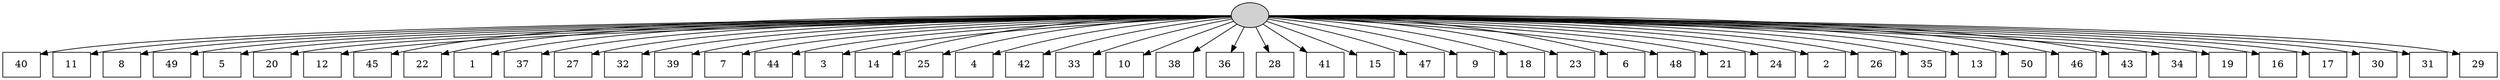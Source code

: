 digraph G {
0[style=filled, fillcolor=grey82, label=""];
1[shape=box,style=filled, fillcolor=white,label="40\n"];
2[shape=box,style=filled, fillcolor=white,label="11\n"];
3[shape=box,style=filled, fillcolor=white,label="8\n"];
4[shape=box,style=filled, fillcolor=white,label="49\n"];
5[shape=box,style=filled, fillcolor=white,label="5\n"];
6[shape=box,style=filled, fillcolor=white,label="20\n"];
7[shape=box,style=filled, fillcolor=white,label="12\n"];
8[shape=box,style=filled, fillcolor=white,label="45\n"];
9[shape=box,style=filled, fillcolor=white,label="22\n"];
10[shape=box,style=filled, fillcolor=white,label="1\n"];
11[shape=box,style=filled, fillcolor=white,label="37\n"];
12[shape=box,style=filled, fillcolor=white,label="27\n"];
13[shape=box,style=filled, fillcolor=white,label="32\n"];
14[shape=box,style=filled, fillcolor=white,label="39\n"];
15[shape=box,style=filled, fillcolor=white,label="7\n"];
16[shape=box,style=filled, fillcolor=white,label="44\n"];
17[shape=box,style=filled, fillcolor=white,label="3\n"];
18[shape=box,style=filled, fillcolor=white,label="14\n"];
19[shape=box,style=filled, fillcolor=white,label="25\n"];
20[shape=box,style=filled, fillcolor=white,label="4\n"];
21[shape=box,style=filled, fillcolor=white,label="42\n"];
22[shape=box,style=filled, fillcolor=white,label="33\n"];
23[shape=box,style=filled, fillcolor=white,label="10\n"];
24[shape=box,style=filled, fillcolor=white,label="38\n"];
25[shape=box,style=filled, fillcolor=white,label="36\n"];
26[shape=box,style=filled, fillcolor=white,label="28\n"];
27[shape=box,style=filled, fillcolor=white,label="41\n"];
28[shape=box,style=filled, fillcolor=white,label="15\n"];
29[shape=box,style=filled, fillcolor=white,label="47\n"];
30[shape=box,style=filled, fillcolor=white,label="9\n"];
31[shape=box,style=filled, fillcolor=white,label="18\n"];
32[shape=box,style=filled, fillcolor=white,label="23\n"];
33[shape=box,style=filled, fillcolor=white,label="6\n"];
34[shape=box,style=filled, fillcolor=white,label="48\n"];
35[shape=box,style=filled, fillcolor=white,label="21\n"];
36[shape=box,style=filled, fillcolor=white,label="24\n"];
37[shape=box,style=filled, fillcolor=white,label="2\n"];
38[shape=box,style=filled, fillcolor=white,label="26\n"];
39[shape=box,style=filled, fillcolor=white,label="35\n"];
40[shape=box,style=filled, fillcolor=white,label="13\n"];
41[shape=box,style=filled, fillcolor=white,label="50\n"];
42[shape=box,style=filled, fillcolor=white,label="46\n"];
43[shape=box,style=filled, fillcolor=white,label="43\n"];
44[shape=box,style=filled, fillcolor=white,label="34\n"];
45[shape=box,style=filled, fillcolor=white,label="19\n"];
46[shape=box,style=filled, fillcolor=white,label="16\n"];
47[shape=box,style=filled, fillcolor=white,label="17\n"];
48[shape=box,style=filled, fillcolor=white,label="30\n"];
49[shape=box,style=filled, fillcolor=white,label="31\n"];
50[shape=box,style=filled, fillcolor=white,label="29\n"];
0->1 ;
0->2 ;
0->3 ;
0->4 ;
0->5 ;
0->6 ;
0->7 ;
0->8 ;
0->9 ;
0->10 ;
0->11 ;
0->12 ;
0->13 ;
0->14 ;
0->15 ;
0->16 ;
0->17 ;
0->18 ;
0->19 ;
0->20 ;
0->21 ;
0->22 ;
0->23 ;
0->24 ;
0->25 ;
0->26 ;
0->27 ;
0->28 ;
0->29 ;
0->30 ;
0->31 ;
0->32 ;
0->33 ;
0->34 ;
0->35 ;
0->36 ;
0->37 ;
0->38 ;
0->39 ;
0->40 ;
0->41 ;
0->42 ;
0->43 ;
0->44 ;
0->45 ;
0->46 ;
0->47 ;
0->48 ;
0->49 ;
0->50 ;
}
